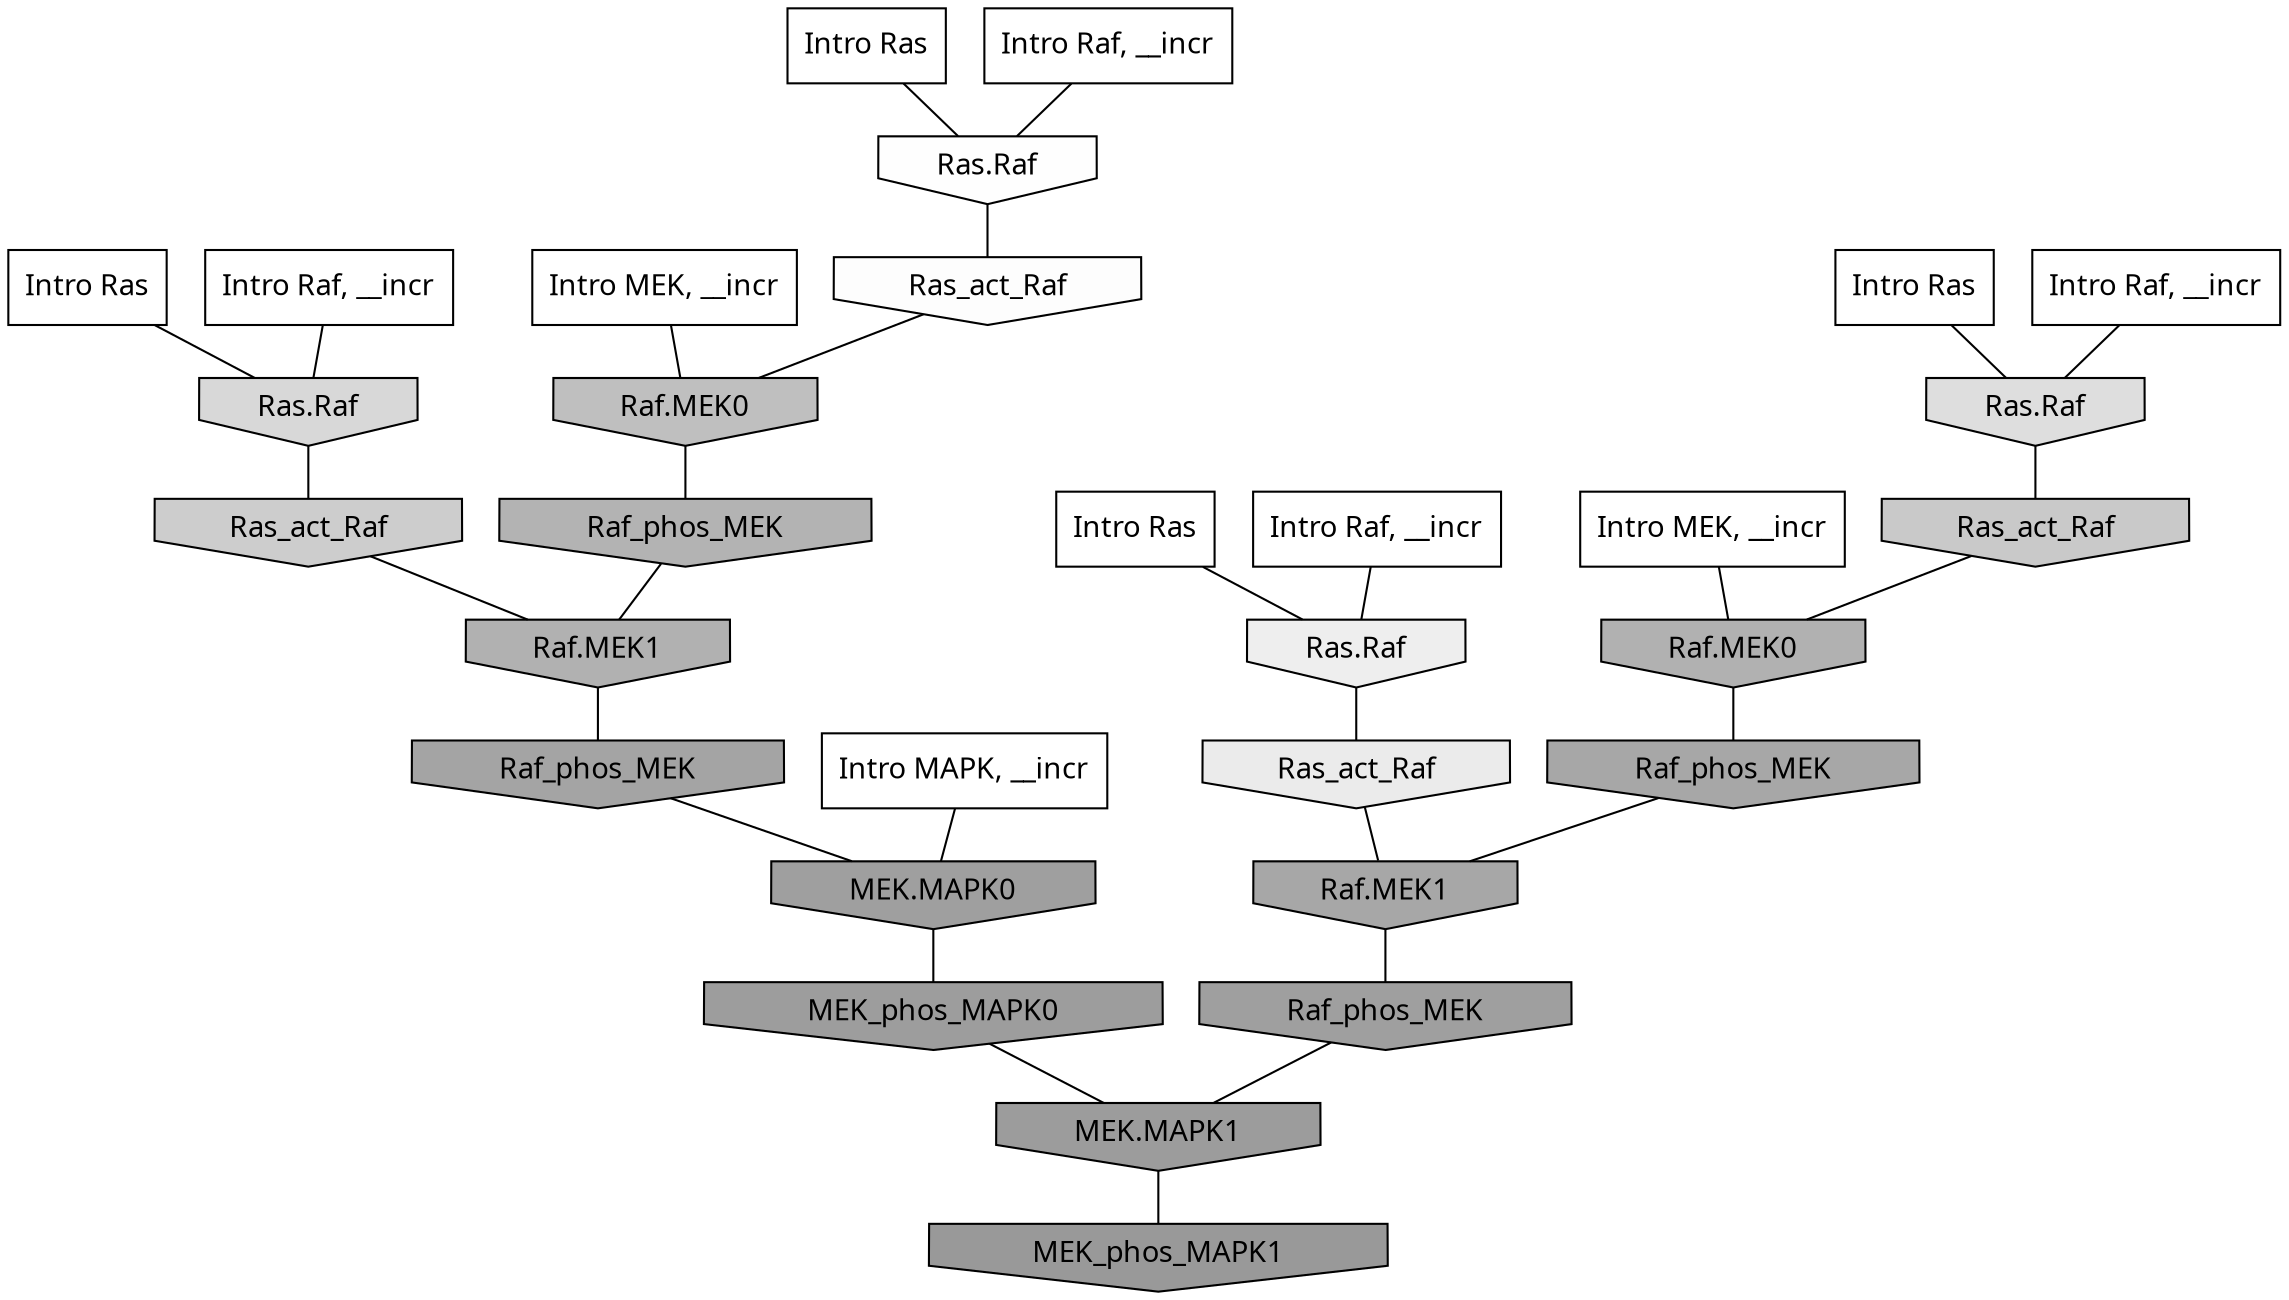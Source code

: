 digraph G{
  rankdir="TB";
  ranksep=0.30;
  node [fontname="CMU Serif"];
  edge [fontname="CMU Serif"];
  
  20 [label="Intro Ras", shape=rectangle, style=filled, fillcolor="0.000 0.000 1.000"]
  
  22 [label="Intro Ras", shape=rectangle, style=filled, fillcolor="0.000 0.000 1.000"]
  
  26 [label="Intro Ras", shape=rectangle, style=filled, fillcolor="0.000 0.000 1.000"]
  
  98 [label="Intro Ras", shape=rectangle, style=filled, fillcolor="0.000 0.000 1.000"]
  
  369 [label="Intro Raf, __incr", shape=rectangle, style=filled, fillcolor="0.000 0.000 1.000"]
  
  373 [label="Intro Raf, __incr", shape=rectangle, style=filled, fillcolor="0.000 0.000 1.000"]
  
  809 [label="Intro Raf, __incr", shape=rectangle, style=filled, fillcolor="0.000 0.000 1.000"]
  
  995 [label="Intro Raf, __incr", shape=rectangle, style=filled, fillcolor="0.000 0.000 1.000"]
  
  1705 [label="Intro MEK, __incr", shape=rectangle, style=filled, fillcolor="0.000 0.000 1.000"]
  
  2058 [label="Intro MEK, __incr", shape=rectangle, style=filled, fillcolor="0.000 0.000 1.000"]
  
  2296 [label="Intro MAPK, __incr", shape=rectangle, style=filled, fillcolor="0.000 0.000 1.000"]
  
  3347 [label="Ras.Raf", shape=invhouse, style=filled, fillcolor="0.000 0.000 0.994"]
  
  3384 [label="Ras_act_Raf", shape=invhouse, style=filled, fillcolor="0.000 0.000 0.989"]
  
  3929 [label="Ras.Raf", shape=invhouse, style=filled, fillcolor="0.000 0.000 0.930"]
  
  4077 [label="Ras_act_Raf", shape=invhouse, style=filled, fillcolor="0.000 0.000 0.921"]
  
  4910 [label="Ras.Raf", shape=invhouse, style=filled, fillcolor="0.000 0.000 0.868"]
  
  5308 [label="Ras.Raf", shape=invhouse, style=filled, fillcolor="0.000 0.000 0.845"]
  
  6110 [label="Ras_act_Raf", shape=invhouse, style=filled, fillcolor="0.000 0.000 0.801"]
  
  6407 [label="Ras_act_Raf", shape=invhouse, style=filled, fillcolor="0.000 0.000 0.788"]
  
  7580 [label="Raf.MEK0", shape=invhouse, style=filled, fillcolor="0.000 0.000 0.749"]
  
  9104 [label="Raf_phos_MEK", shape=invhouse, style=filled, fillcolor="0.000 0.000 0.702"]
  
  9433 [label="Raf.MEK0", shape=invhouse, style=filled, fillcolor="0.000 0.000 0.695"]
  
  9598 [label="Raf.MEK1", shape=invhouse, style=filled, fillcolor="0.000 0.000 0.692"]
  
  11365 [label="Raf_phos_MEK", shape=invhouse, style=filled, fillcolor="0.000 0.000 0.656"]
  
  11509 [label="Raf.MEK1", shape=invhouse, style=filled, fillcolor="0.000 0.000 0.654"]
  
  12191 [label="Raf_phos_MEK", shape=invhouse, style=filled, fillcolor="0.000 0.000 0.642"]
  
  13211 [label="MEK.MAPK0", shape=invhouse, style=filled, fillcolor="0.000 0.000 0.625"]
  
  13326 [label="Raf_phos_MEK", shape=invhouse, style=filled, fillcolor="0.000 0.000 0.623"]
  
  13954 [label="MEK_phos_MAPK0", shape=invhouse, style=filled, fillcolor="0.000 0.000 0.614"]
  
  14308 [label="MEK.MAPK1", shape=invhouse, style=filled, fillcolor="0.000 0.000 0.610"]
  
  15045 [label="MEK_phos_MAPK1", shape=invhouse, style=filled, fillcolor="0.000 0.000 0.600"]
  
  
  14308 -> 15045 [dir=none, color="0.000 0.000 0.000"] 
  13954 -> 14308 [dir=none, color="0.000 0.000 0.000"] 
  13326 -> 14308 [dir=none, color="0.000 0.000 0.000"] 
  13211 -> 13954 [dir=none, color="0.000 0.000 0.000"] 
  12191 -> 13211 [dir=none, color="0.000 0.000 0.000"] 
  11509 -> 13326 [dir=none, color="0.000 0.000 0.000"] 
  11365 -> 11509 [dir=none, color="0.000 0.000 0.000"] 
  9598 -> 12191 [dir=none, color="0.000 0.000 0.000"] 
  9433 -> 11365 [dir=none, color="0.000 0.000 0.000"] 
  9104 -> 9598 [dir=none, color="0.000 0.000 0.000"] 
  7580 -> 9104 [dir=none, color="0.000 0.000 0.000"] 
  6407 -> 9433 [dir=none, color="0.000 0.000 0.000"] 
  6110 -> 9598 [dir=none, color="0.000 0.000 0.000"] 
  5308 -> 6110 [dir=none, color="0.000 0.000 0.000"] 
  4910 -> 6407 [dir=none, color="0.000 0.000 0.000"] 
  4077 -> 11509 [dir=none, color="0.000 0.000 0.000"] 
  3929 -> 4077 [dir=none, color="0.000 0.000 0.000"] 
  3384 -> 7580 [dir=none, color="0.000 0.000 0.000"] 
  3347 -> 3384 [dir=none, color="0.000 0.000 0.000"] 
  2296 -> 13211 [dir=none, color="0.000 0.000 0.000"] 
  2058 -> 9433 [dir=none, color="0.000 0.000 0.000"] 
  1705 -> 7580 [dir=none, color="0.000 0.000 0.000"] 
  995 -> 4910 [dir=none, color="0.000 0.000 0.000"] 
  809 -> 5308 [dir=none, color="0.000 0.000 0.000"] 
  373 -> 3929 [dir=none, color="0.000 0.000 0.000"] 
  369 -> 3347 [dir=none, color="0.000 0.000 0.000"] 
  98 -> 3347 [dir=none, color="0.000 0.000 0.000"] 
  26 -> 4910 [dir=none, color="0.000 0.000 0.000"] 
  22 -> 3929 [dir=none, color="0.000 0.000 0.000"] 
  20 -> 5308 [dir=none, color="0.000 0.000 0.000"] 
  
  }

